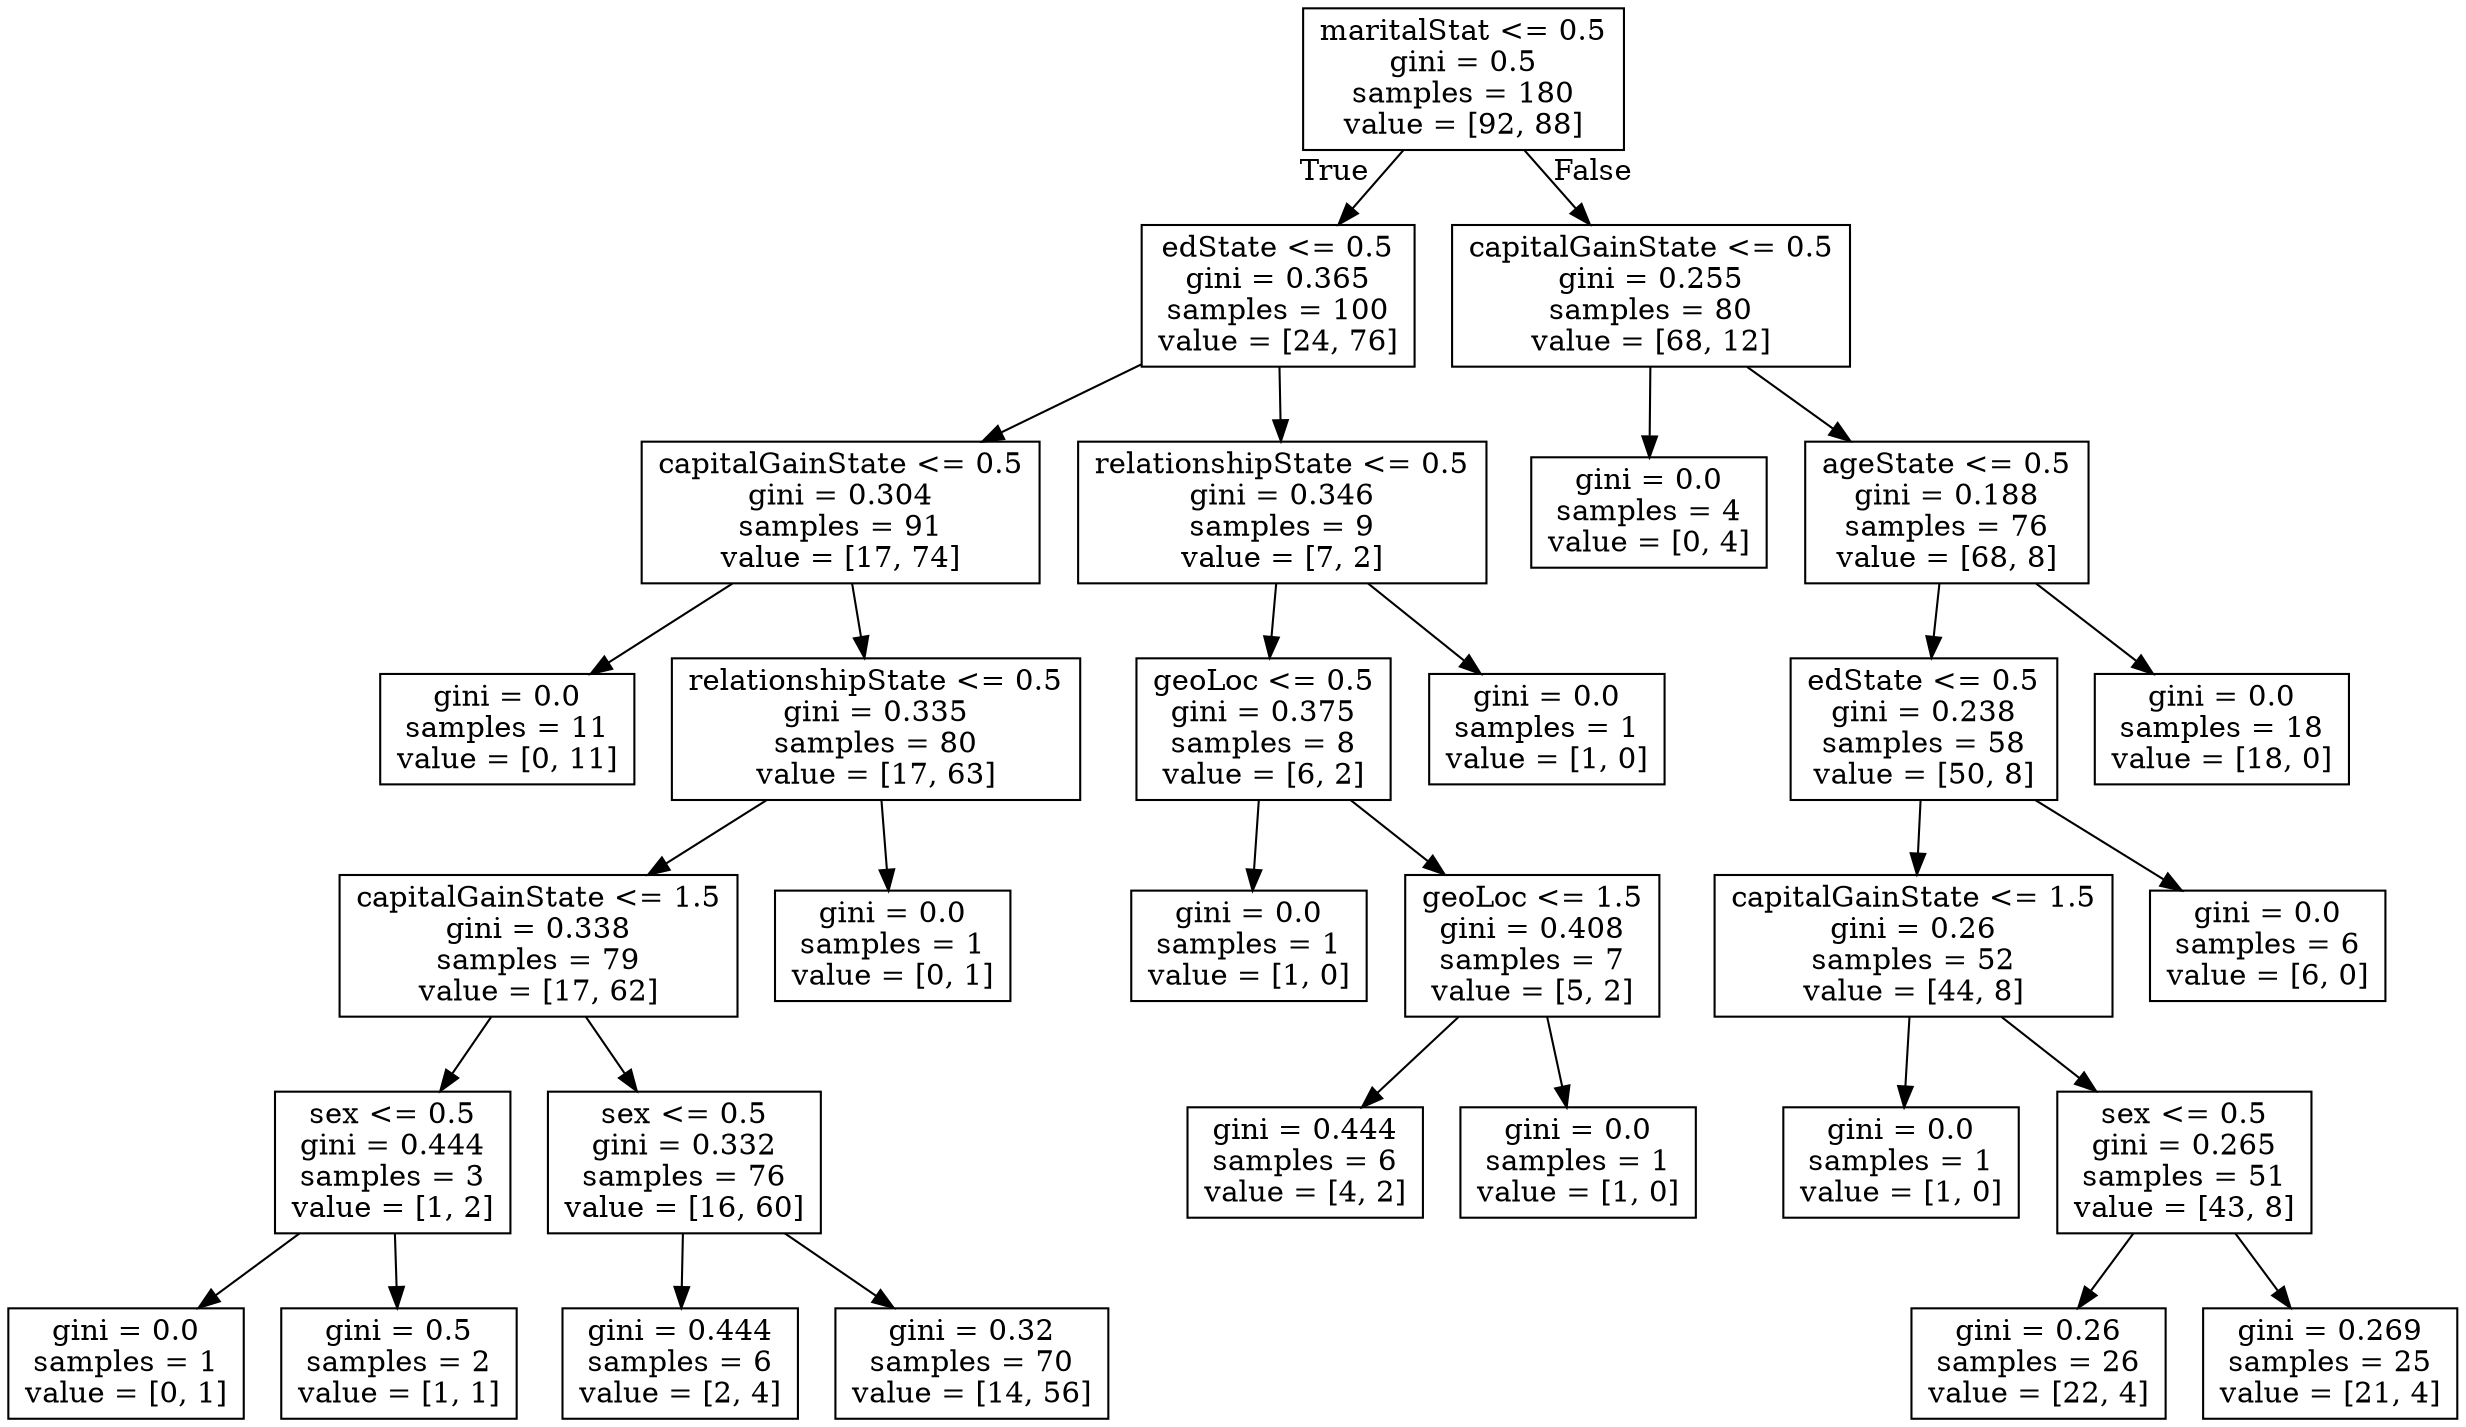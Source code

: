 digraph Tree {
node [shape=box] ;
0 [label="maritalStat <= 0.5\ngini = 0.5\nsamples = 180\nvalue = [92, 88]"] ;
1 [label="edState <= 0.5\ngini = 0.365\nsamples = 100\nvalue = [24, 76]"] ;
0 -> 1 [labeldistance=2.5, labelangle=45, headlabel="True"] ;
2 [label="capitalGainState <= 0.5\ngini = 0.304\nsamples = 91\nvalue = [17, 74]"] ;
1 -> 2 ;
3 [label="gini = 0.0\nsamples = 11\nvalue = [0, 11]"] ;
2 -> 3 ;
4 [label="relationshipState <= 0.5\ngini = 0.335\nsamples = 80\nvalue = [17, 63]"] ;
2 -> 4 ;
5 [label="capitalGainState <= 1.5\ngini = 0.338\nsamples = 79\nvalue = [17, 62]"] ;
4 -> 5 ;
6 [label="sex <= 0.5\ngini = 0.444\nsamples = 3\nvalue = [1, 2]"] ;
5 -> 6 ;
7 [label="gini = 0.0\nsamples = 1\nvalue = [0, 1]"] ;
6 -> 7 ;
8 [label="gini = 0.5\nsamples = 2\nvalue = [1, 1]"] ;
6 -> 8 ;
9 [label="sex <= 0.5\ngini = 0.332\nsamples = 76\nvalue = [16, 60]"] ;
5 -> 9 ;
10 [label="gini = 0.444\nsamples = 6\nvalue = [2, 4]"] ;
9 -> 10 ;
11 [label="gini = 0.32\nsamples = 70\nvalue = [14, 56]"] ;
9 -> 11 ;
12 [label="gini = 0.0\nsamples = 1\nvalue = [0, 1]"] ;
4 -> 12 ;
13 [label="relationshipState <= 0.5\ngini = 0.346\nsamples = 9\nvalue = [7, 2]"] ;
1 -> 13 ;
14 [label="geoLoc <= 0.5\ngini = 0.375\nsamples = 8\nvalue = [6, 2]"] ;
13 -> 14 ;
15 [label="gini = 0.0\nsamples = 1\nvalue = [1, 0]"] ;
14 -> 15 ;
16 [label="geoLoc <= 1.5\ngini = 0.408\nsamples = 7\nvalue = [5, 2]"] ;
14 -> 16 ;
17 [label="gini = 0.444\nsamples = 6\nvalue = [4, 2]"] ;
16 -> 17 ;
18 [label="gini = 0.0\nsamples = 1\nvalue = [1, 0]"] ;
16 -> 18 ;
19 [label="gini = 0.0\nsamples = 1\nvalue = [1, 0]"] ;
13 -> 19 ;
20 [label="capitalGainState <= 0.5\ngini = 0.255\nsamples = 80\nvalue = [68, 12]"] ;
0 -> 20 [labeldistance=2.5, labelangle=-45, headlabel="False"] ;
21 [label="gini = 0.0\nsamples = 4\nvalue = [0, 4]"] ;
20 -> 21 ;
22 [label="ageState <= 0.5\ngini = 0.188\nsamples = 76\nvalue = [68, 8]"] ;
20 -> 22 ;
23 [label="edState <= 0.5\ngini = 0.238\nsamples = 58\nvalue = [50, 8]"] ;
22 -> 23 ;
24 [label="capitalGainState <= 1.5\ngini = 0.26\nsamples = 52\nvalue = [44, 8]"] ;
23 -> 24 ;
25 [label="gini = 0.0\nsamples = 1\nvalue = [1, 0]"] ;
24 -> 25 ;
26 [label="sex <= 0.5\ngini = 0.265\nsamples = 51\nvalue = [43, 8]"] ;
24 -> 26 ;
27 [label="gini = 0.26\nsamples = 26\nvalue = [22, 4]"] ;
26 -> 27 ;
28 [label="gini = 0.269\nsamples = 25\nvalue = [21, 4]"] ;
26 -> 28 ;
29 [label="gini = 0.0\nsamples = 6\nvalue = [6, 0]"] ;
23 -> 29 ;
30 [label="gini = 0.0\nsamples = 18\nvalue = [18, 0]"] ;
22 -> 30 ;
}